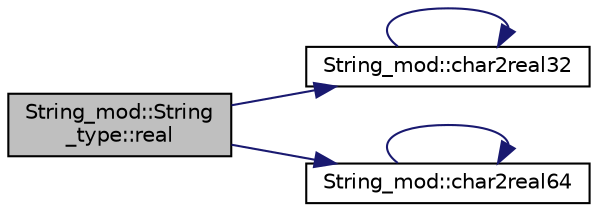digraph "String_mod::String_type::real"
{
 // LATEX_PDF_SIZE
  edge [fontname="Helvetica",fontsize="10",labelfontname="Helvetica",labelfontsize="10"];
  node [fontname="Helvetica",fontsize="10",shape=record];
  rankdir="LR";
  Node1 [label="String_mod::String\l_type::real",height=0.2,width=0.4,color="black", fillcolor="grey75", style="filled", fontcolor="black",tooltip=" "];
  Node1 -> Node2 [color="midnightblue",fontsize="10",style="solid",fontname="Helvetica"];
  Node2 [label="String_mod::char2real32",height=0.2,width=0.4,color="black", fillcolor="white", style="filled",URL="$namespaceString__mod.html#ae6d1236fd58ad13349a9c4cf9beddec2",tooltip="Convert an input assumed-size character vector to 32-bit real value."];
  Node2 -> Node2 [color="midnightblue",fontsize="10",style="solid",fontname="Helvetica"];
  Node1 -> Node3 [color="midnightblue",fontsize="10",style="solid",fontname="Helvetica"];
  Node3 [label="String_mod::char2real64",height=0.2,width=0.4,color="black", fillcolor="white", style="filled",URL="$namespaceString__mod.html#aa158363f5bfdb4e949e2f456dd411886",tooltip="Convert an input assumed-size character vector to 64-bit real value."];
  Node3 -> Node3 [color="midnightblue",fontsize="10",style="solid",fontname="Helvetica"];
}
